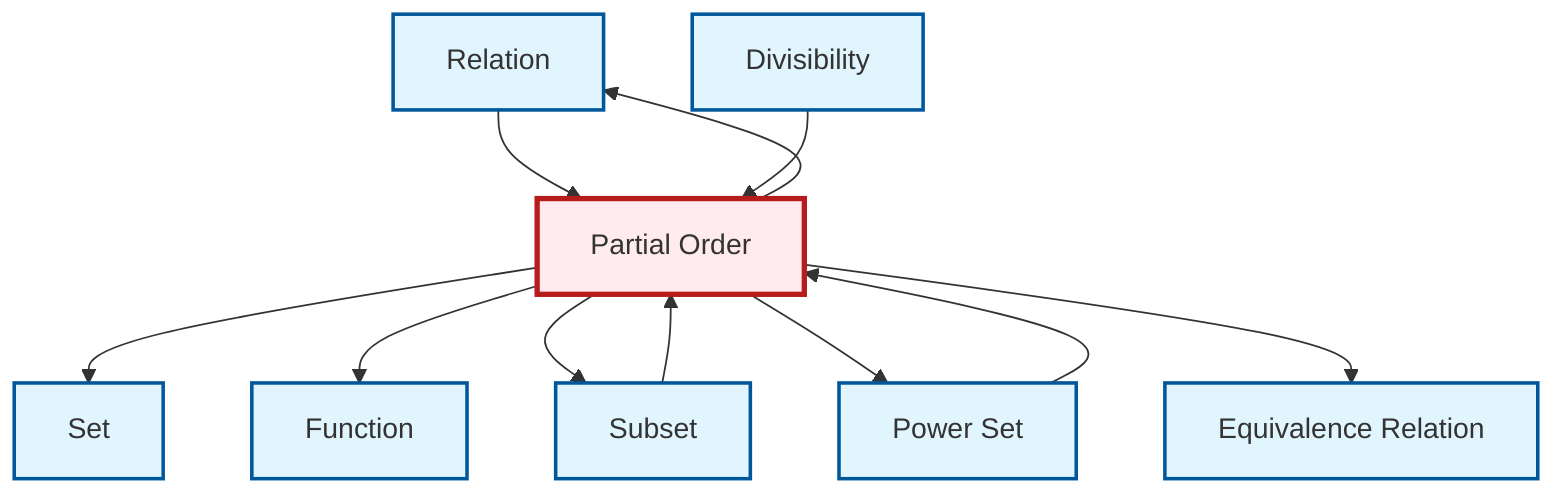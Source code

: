 graph TD
    classDef definition fill:#e1f5fe,stroke:#01579b,stroke-width:2px
    classDef theorem fill:#f3e5f5,stroke:#4a148c,stroke-width:2px
    classDef axiom fill:#fff3e0,stroke:#e65100,stroke-width:2px
    classDef example fill:#e8f5e9,stroke:#1b5e20,stroke-width:2px
    classDef current fill:#ffebee,stroke:#b71c1c,stroke-width:3px
    def-set["Set"]:::definition
    def-equivalence-relation["Equivalence Relation"]:::definition
    def-relation["Relation"]:::definition
    def-divisibility["Divisibility"]:::definition
    def-subset["Subset"]:::definition
    def-power-set["Power Set"]:::definition
    def-function["Function"]:::definition
    def-partial-order["Partial Order"]:::definition
    def-partial-order --> def-set
    def-partial-order --> def-function
    def-relation --> def-partial-order
    def-partial-order --> def-relation
    def-power-set --> def-partial-order
    def-subset --> def-partial-order
    def-partial-order --> def-subset
    def-partial-order --> def-power-set
    def-divisibility --> def-partial-order
    def-partial-order --> def-equivalence-relation
    class def-partial-order current